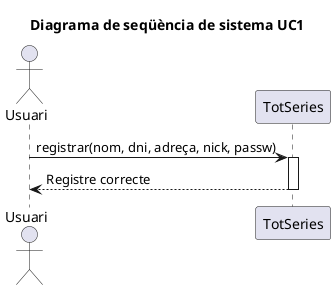 @startuml

title Diagrama de seqüència de sistema UC1
Actor Usuari
Usuari -> TotSeries: registrar(nom, dni, adreça, nick, passw)
activate TotSeries
Usuari <-- TotSeries: Registre correcte
deactivate TotSeries
@enduml
